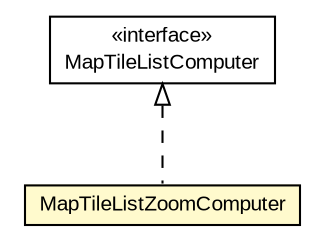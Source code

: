 #!/usr/local/bin/dot
#
# Class diagram 
# Generated by UMLGraph version R5_6-24-gf6e263 (http://www.umlgraph.org/)
#

digraph G {
	edge [fontname="arial",fontsize=10,labelfontname="arial",labelfontsize=10];
	node [fontname="arial",fontsize=10,shape=plaintext];
	nodesep=0.25;
	ranksep=0.5;
	// org.osmdroid.util.MapTileListComputer
	c36893 [label=<<table title="org.osmdroid.util.MapTileListComputer" border="0" cellborder="1" cellspacing="0" cellpadding="2" port="p" href="./MapTileListComputer.html">
		<tr><td><table border="0" cellspacing="0" cellpadding="1">
<tr><td align="center" balign="center"> &#171;interface&#187; </td></tr>
<tr><td align="center" balign="center"> MapTileListComputer </td></tr>
		</table></td></tr>
		</table>>, URL="./MapTileListComputer.html", fontname="arial", fontcolor="black", fontsize=10.0];
	// org.osmdroid.util.MapTileListZoomComputer
	c36894 [label=<<table title="org.osmdroid.util.MapTileListZoomComputer" border="0" cellborder="1" cellspacing="0" cellpadding="2" port="p" bgcolor="lemonChiffon" href="./MapTileListZoomComputer.html">
		<tr><td><table border="0" cellspacing="0" cellpadding="1">
<tr><td align="center" balign="center"> MapTileListZoomComputer </td></tr>
		</table></td></tr>
		</table>>, URL="./MapTileListZoomComputer.html", fontname="arial", fontcolor="black", fontsize=10.0];
	//org.osmdroid.util.MapTileListZoomComputer implements org.osmdroid.util.MapTileListComputer
	c36893:p -> c36894:p [dir=back,arrowtail=empty,style=dashed];
}

